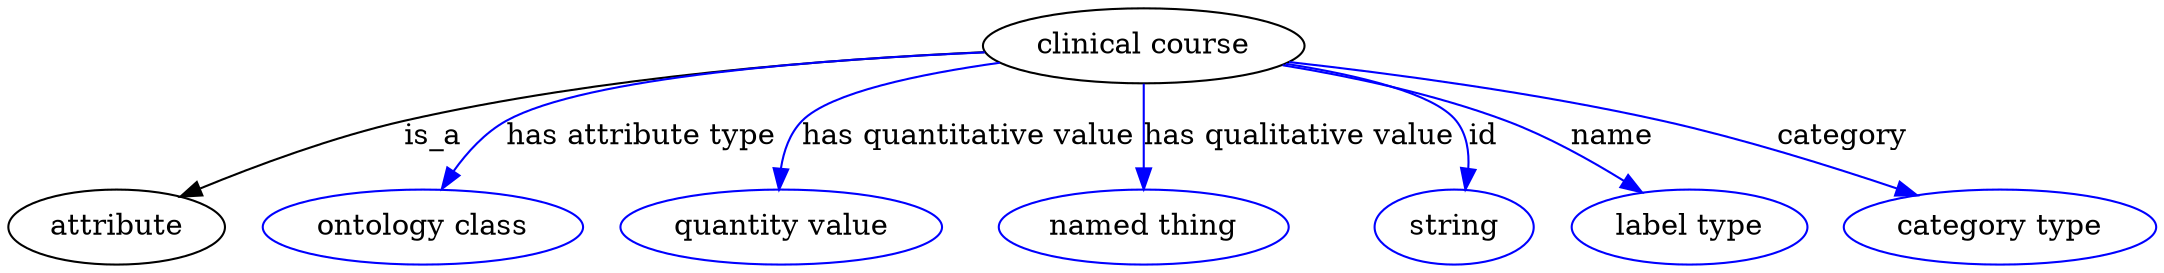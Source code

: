 digraph {
	graph [bb="0,0,832.79,123"];
	node [label="\N"];
	"clinical course"	[height=0.5,
		label="clinical course",
		pos="439.3,105",
		width=1.7151];
	attribute	[height=0.5,
		pos="40.296,18",
		width=1.1193];
	"clinical course" -> attribute	[label=is_a,
		lp="174.3,61.5",
		pos="e,66.486,31.981 378.95,100.87 322.45,96.881 236.07,88.057 163.3,69 132.78,61.009 99.748,47.276 75.604,36.221"];
	"has attribute type"	[color=blue,
		height=0.5,
		label="ontology class",
		pos="160.3,18",
		width=1.7151];
	"clinical course" -> "has attribute type"	[color=blue,
		label="has attribute type",
		lp="256.3,61.5",
		pos="e,172.03,35.718 380.55,99.315 322.53,93.935 238.37,83.889 209.3,69 197.46,62.941 186.8,52.932 178.46,43.455",
		style=solid];
	"has quantitative value"	[color=blue,
		height=0.5,
		label="quantity value",
		pos="301.3,18",
		width=1.6971];
	"clinical course" -> "has quantitative value"	[color=blue,
		label="has quantitative value",
		lp="375.8,61.5",
		pos="e,302.38,36.435 380.62,99.311 357.93,94.693 333.37,85.834 316.3,69 310.22,63.005 306.58,54.65 304.41,46.485",
		style=solid];
	"has qualitative value"	[color=blue,
		height=0.5,
		label="named thing",
		pos="439.3,18",
		width=1.5346];
	"clinical course" -> "has qualitative value"	[color=blue,
		label="has qualitative value",
		lp="495.3,61.5",
		pos="e,439.3,36.175 439.3,86.799 439.3,75.163 439.3,59.548 439.3,46.237",
		style=solid];
	id	[color=blue,
		height=0.5,
		label=string,
		pos="558.3,18",
		width=0.84854];
	"clinical course" -> id	[color=blue,
		label=id,
		lp="564.8,61.5",
		pos="e,560.62,36.112 497.62,98.849 517.81,94.087 538.75,85.248 552.3,69 557.51,62.743 559.73,54.418 560.43,46.358",
		style=solid];
	name	[color=blue,
		height=0.5,
		label="label type",
		pos="652.3,18",
		width=1.2638];
	"clinical course" -> name	[color=blue,
		label=name,
		lp="617.8,61.5",
		pos="e,632.44,34.243 490.25,94.78 516.08,89.118 547.56,80.679 574.3,69 591.75,61.375 609.75,50.105 624.05,40.194",
		style=solid];
	category	[color=blue,
		height=0.5,
		label="category type",
		pos="774.3,18",
		width=1.6249];
	"clinical course" -> category	[color=blue,
		label=category,
		lp="706.8,61.5",
		pos="e,741.32,32.885 494.49,96.888 534.52,91.091 589.76,81.77 637.3,69 669.64,60.312 705.13,47.255 731.88,36.663",
		style=solid];
}
